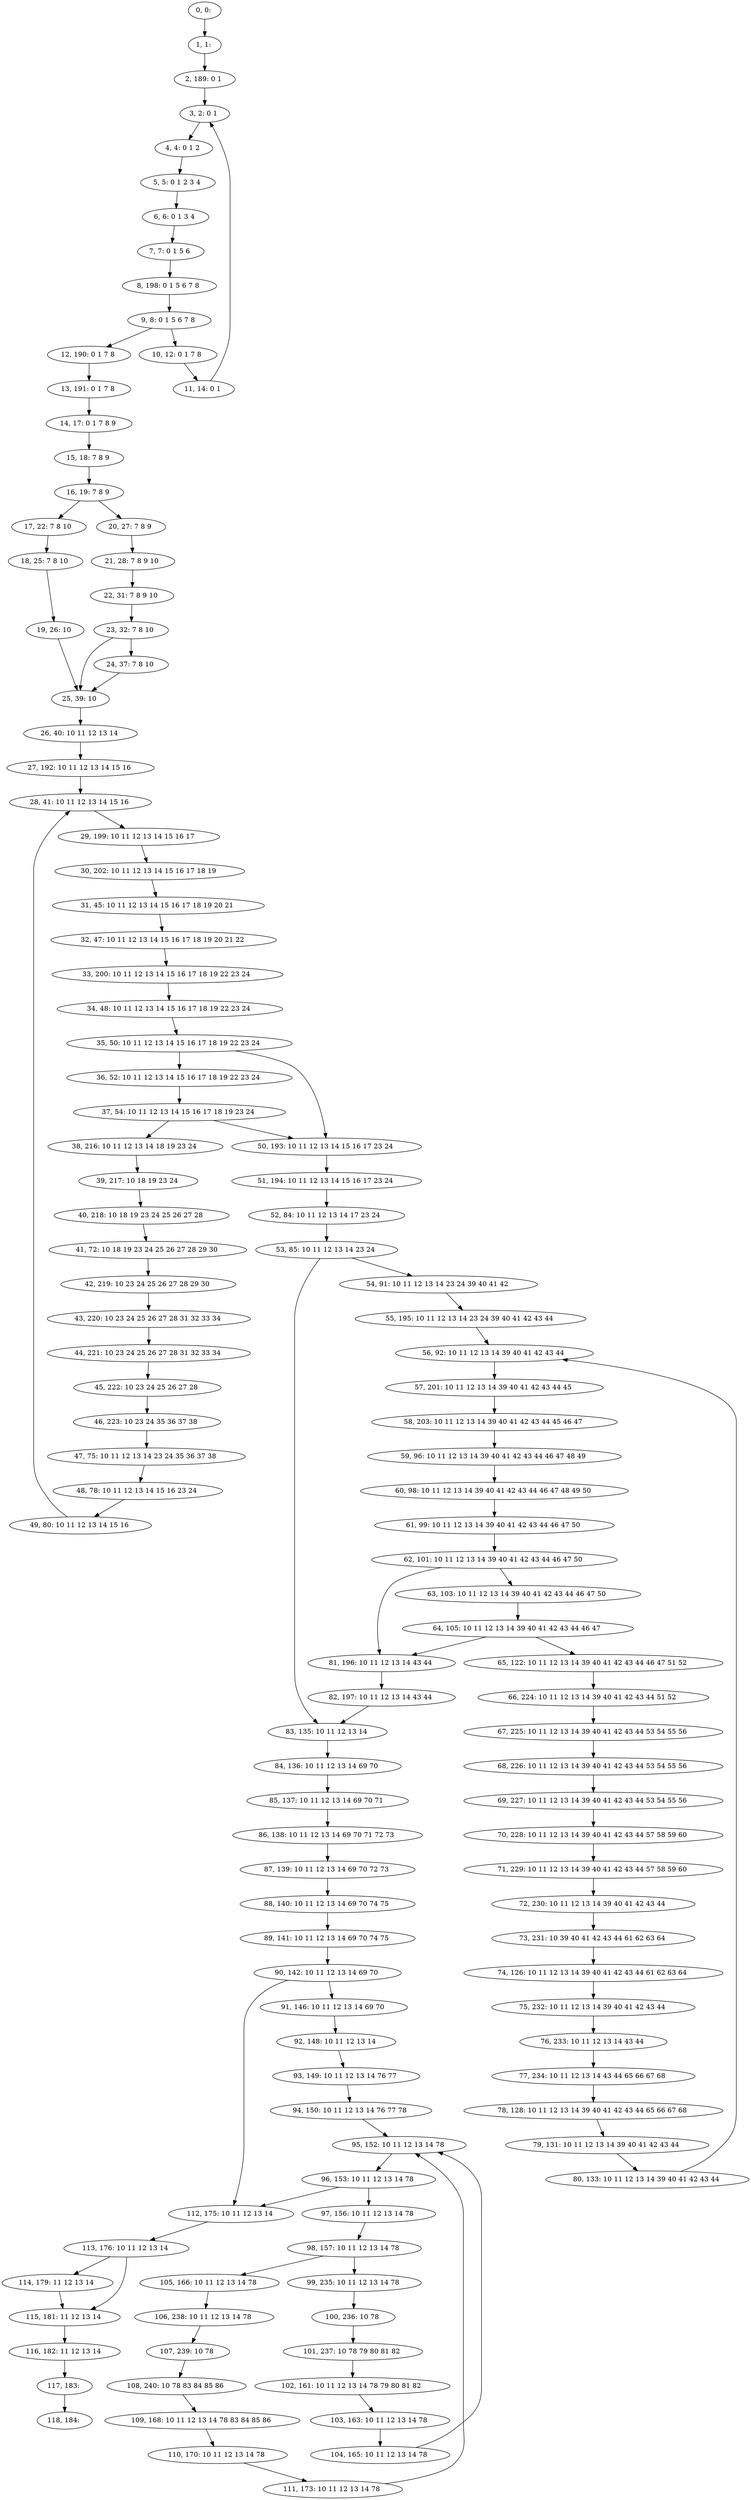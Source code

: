 digraph G {
0[label="0, 0: "];
1[label="1, 1: "];
2[label="2, 189: 0 1 "];
3[label="3, 2: 0 1 "];
4[label="4, 4: 0 1 2 "];
5[label="5, 5: 0 1 2 3 4 "];
6[label="6, 6: 0 1 3 4 "];
7[label="7, 7: 0 1 5 6 "];
8[label="8, 198: 0 1 5 6 7 8 "];
9[label="9, 8: 0 1 5 6 7 8 "];
10[label="10, 12: 0 1 7 8 "];
11[label="11, 14: 0 1 "];
12[label="12, 190: 0 1 7 8 "];
13[label="13, 191: 0 1 7 8 "];
14[label="14, 17: 0 1 7 8 9 "];
15[label="15, 18: 7 8 9 "];
16[label="16, 19: 7 8 9 "];
17[label="17, 22: 7 8 10 "];
18[label="18, 25: 7 8 10 "];
19[label="19, 26: 10 "];
20[label="20, 27: 7 8 9 "];
21[label="21, 28: 7 8 9 10 "];
22[label="22, 31: 7 8 9 10 "];
23[label="23, 32: 7 8 10 "];
24[label="24, 37: 7 8 10 "];
25[label="25, 39: 10 "];
26[label="26, 40: 10 11 12 13 14 "];
27[label="27, 192: 10 11 12 13 14 15 16 "];
28[label="28, 41: 10 11 12 13 14 15 16 "];
29[label="29, 199: 10 11 12 13 14 15 16 17 "];
30[label="30, 202: 10 11 12 13 14 15 16 17 18 19 "];
31[label="31, 45: 10 11 12 13 14 15 16 17 18 19 20 21 "];
32[label="32, 47: 10 11 12 13 14 15 16 17 18 19 20 21 22 "];
33[label="33, 200: 10 11 12 13 14 15 16 17 18 19 22 23 24 "];
34[label="34, 48: 10 11 12 13 14 15 16 17 18 19 22 23 24 "];
35[label="35, 50: 10 11 12 13 14 15 16 17 18 19 22 23 24 "];
36[label="36, 52: 10 11 12 13 14 15 16 17 18 19 22 23 24 "];
37[label="37, 54: 10 11 12 13 14 15 16 17 18 19 23 24 "];
38[label="38, 216: 10 11 12 13 14 18 19 23 24 "];
39[label="39, 217: 10 18 19 23 24 "];
40[label="40, 218: 10 18 19 23 24 25 26 27 28 "];
41[label="41, 72: 10 18 19 23 24 25 26 27 28 29 30 "];
42[label="42, 219: 10 23 24 25 26 27 28 29 30 "];
43[label="43, 220: 10 23 24 25 26 27 28 31 32 33 34 "];
44[label="44, 221: 10 23 24 25 26 27 28 31 32 33 34 "];
45[label="45, 222: 10 23 24 25 26 27 28 "];
46[label="46, 223: 10 23 24 35 36 37 38 "];
47[label="47, 75: 10 11 12 13 14 23 24 35 36 37 38 "];
48[label="48, 78: 10 11 12 13 14 15 16 23 24 "];
49[label="49, 80: 10 11 12 13 14 15 16 "];
50[label="50, 193: 10 11 12 13 14 15 16 17 23 24 "];
51[label="51, 194: 10 11 12 13 14 15 16 17 23 24 "];
52[label="52, 84: 10 11 12 13 14 17 23 24 "];
53[label="53, 85: 10 11 12 13 14 23 24 "];
54[label="54, 91: 10 11 12 13 14 23 24 39 40 41 42 "];
55[label="55, 195: 10 11 12 13 14 23 24 39 40 41 42 43 44 "];
56[label="56, 92: 10 11 12 13 14 39 40 41 42 43 44 "];
57[label="57, 201: 10 11 12 13 14 39 40 41 42 43 44 45 "];
58[label="58, 203: 10 11 12 13 14 39 40 41 42 43 44 45 46 47 "];
59[label="59, 96: 10 11 12 13 14 39 40 41 42 43 44 46 47 48 49 "];
60[label="60, 98: 10 11 12 13 14 39 40 41 42 43 44 46 47 48 49 50 "];
61[label="61, 99: 10 11 12 13 14 39 40 41 42 43 44 46 47 50 "];
62[label="62, 101: 10 11 12 13 14 39 40 41 42 43 44 46 47 50 "];
63[label="63, 103: 10 11 12 13 14 39 40 41 42 43 44 46 47 50 "];
64[label="64, 105: 10 11 12 13 14 39 40 41 42 43 44 46 47 "];
65[label="65, 122: 10 11 12 13 14 39 40 41 42 43 44 46 47 51 52 "];
66[label="66, 224: 10 11 12 13 14 39 40 41 42 43 44 51 52 "];
67[label="67, 225: 10 11 12 13 14 39 40 41 42 43 44 53 54 55 56 "];
68[label="68, 226: 10 11 12 13 14 39 40 41 42 43 44 53 54 55 56 "];
69[label="69, 227: 10 11 12 13 14 39 40 41 42 43 44 53 54 55 56 "];
70[label="70, 228: 10 11 12 13 14 39 40 41 42 43 44 57 58 59 60 "];
71[label="71, 229: 10 11 12 13 14 39 40 41 42 43 44 57 58 59 60 "];
72[label="72, 230: 10 11 12 13 14 39 40 41 42 43 44 "];
73[label="73, 231: 10 39 40 41 42 43 44 61 62 63 64 "];
74[label="74, 126: 10 11 12 13 14 39 40 41 42 43 44 61 62 63 64 "];
75[label="75, 232: 10 11 12 13 14 39 40 41 42 43 44 "];
76[label="76, 233: 10 11 12 13 14 43 44 "];
77[label="77, 234: 10 11 12 13 14 43 44 65 66 67 68 "];
78[label="78, 128: 10 11 12 13 14 39 40 41 42 43 44 65 66 67 68 "];
79[label="79, 131: 10 11 12 13 14 39 40 41 42 43 44 "];
80[label="80, 133: 10 11 12 13 14 39 40 41 42 43 44 "];
81[label="81, 196: 10 11 12 13 14 43 44 "];
82[label="82, 197: 10 11 12 13 14 43 44 "];
83[label="83, 135: 10 11 12 13 14 "];
84[label="84, 136: 10 11 12 13 14 69 70 "];
85[label="85, 137: 10 11 12 13 14 69 70 71 "];
86[label="86, 138: 10 11 12 13 14 69 70 71 72 73 "];
87[label="87, 139: 10 11 12 13 14 69 70 72 73 "];
88[label="88, 140: 10 11 12 13 14 69 70 74 75 "];
89[label="89, 141: 10 11 12 13 14 69 70 74 75 "];
90[label="90, 142: 10 11 12 13 14 69 70 "];
91[label="91, 146: 10 11 12 13 14 69 70 "];
92[label="92, 148: 10 11 12 13 14 "];
93[label="93, 149: 10 11 12 13 14 76 77 "];
94[label="94, 150: 10 11 12 13 14 76 77 78 "];
95[label="95, 152: 10 11 12 13 14 78 "];
96[label="96, 153: 10 11 12 13 14 78 "];
97[label="97, 156: 10 11 12 13 14 78 "];
98[label="98, 157: 10 11 12 13 14 78 "];
99[label="99, 235: 10 11 12 13 14 78 "];
100[label="100, 236: 10 78 "];
101[label="101, 237: 10 78 79 80 81 82 "];
102[label="102, 161: 10 11 12 13 14 78 79 80 81 82 "];
103[label="103, 163: 10 11 12 13 14 78 "];
104[label="104, 165: 10 11 12 13 14 78 "];
105[label="105, 166: 10 11 12 13 14 78 "];
106[label="106, 238: 10 11 12 13 14 78 "];
107[label="107, 239: 10 78 "];
108[label="108, 240: 10 78 83 84 85 86 "];
109[label="109, 168: 10 11 12 13 14 78 83 84 85 86 "];
110[label="110, 170: 10 11 12 13 14 78 "];
111[label="111, 173: 10 11 12 13 14 78 "];
112[label="112, 175: 10 11 12 13 14 "];
113[label="113, 176: 10 11 12 13 14 "];
114[label="114, 179: 11 12 13 14 "];
115[label="115, 181: 11 12 13 14 "];
116[label="116, 182: 11 12 13 14 "];
117[label="117, 183: "];
118[label="118, 184: "];
0->1 ;
1->2 ;
2->3 ;
3->4 ;
4->5 ;
5->6 ;
6->7 ;
7->8 ;
8->9 ;
9->10 ;
9->12 ;
10->11 ;
11->3 ;
12->13 ;
13->14 ;
14->15 ;
15->16 ;
16->17 ;
16->20 ;
17->18 ;
18->19 ;
19->25 ;
20->21 ;
21->22 ;
22->23 ;
23->24 ;
23->25 ;
24->25 ;
25->26 ;
26->27 ;
27->28 ;
28->29 ;
29->30 ;
30->31 ;
31->32 ;
32->33 ;
33->34 ;
34->35 ;
35->36 ;
35->50 ;
36->37 ;
37->38 ;
37->50 ;
38->39 ;
39->40 ;
40->41 ;
41->42 ;
42->43 ;
43->44 ;
44->45 ;
45->46 ;
46->47 ;
47->48 ;
48->49 ;
49->28 ;
50->51 ;
51->52 ;
52->53 ;
53->54 ;
53->83 ;
54->55 ;
55->56 ;
56->57 ;
57->58 ;
58->59 ;
59->60 ;
60->61 ;
61->62 ;
62->63 ;
62->81 ;
63->64 ;
64->65 ;
64->81 ;
65->66 ;
66->67 ;
67->68 ;
68->69 ;
69->70 ;
70->71 ;
71->72 ;
72->73 ;
73->74 ;
74->75 ;
75->76 ;
76->77 ;
77->78 ;
78->79 ;
79->80 ;
80->56 ;
81->82 ;
82->83 ;
83->84 ;
84->85 ;
85->86 ;
86->87 ;
87->88 ;
88->89 ;
89->90 ;
90->91 ;
90->112 ;
91->92 ;
92->93 ;
93->94 ;
94->95 ;
95->96 ;
96->97 ;
96->112 ;
97->98 ;
98->99 ;
98->105 ;
99->100 ;
100->101 ;
101->102 ;
102->103 ;
103->104 ;
104->95 ;
105->106 ;
106->107 ;
107->108 ;
108->109 ;
109->110 ;
110->111 ;
111->95 ;
112->113 ;
113->114 ;
113->115 ;
114->115 ;
115->116 ;
116->117 ;
117->118 ;
}
